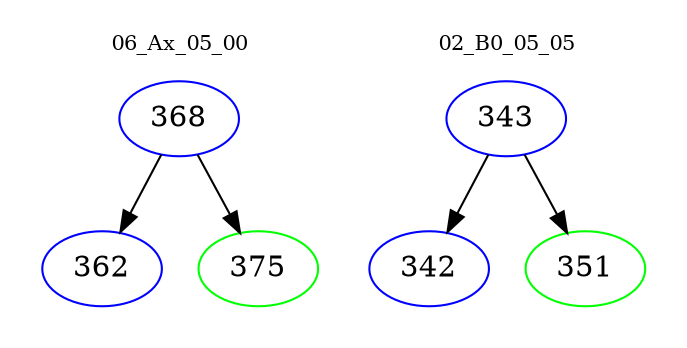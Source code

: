 digraph{
subgraph cluster_0 {
color = white
label = "06_Ax_05_00";
fontsize=10;
T0_368 [label="368", color="blue"]
T0_368 -> T0_362 [color="black"]
T0_362 [label="362", color="blue"]
T0_368 -> T0_375 [color="black"]
T0_375 [label="375", color="green"]
}
subgraph cluster_1 {
color = white
label = "02_B0_05_05";
fontsize=10;
T1_343 [label="343", color="blue"]
T1_343 -> T1_342 [color="black"]
T1_342 [label="342", color="blue"]
T1_343 -> T1_351 [color="black"]
T1_351 [label="351", color="green"]
}
}
